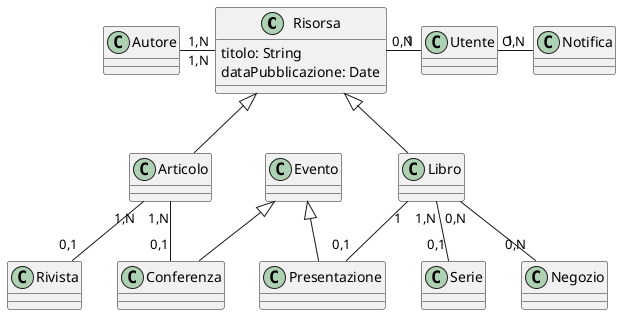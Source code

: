 @startuml
class Risorsa{
    titolo: String
    dataPubblicazione: Date
    

}

class Articolo extends Risorsa
class Libro extends Risorsa
class Autore
class Evento
class Presentazione extends Evento
class Conferenza extends Evento
class Rivista
class Serie
class Negozio

class Utente
class Notifica

Risorsa "1,N"-left-"1,N" Autore
Articolo "1,N"--"0,1" Rivista
Articolo "1,N"--"0,1" Conferenza
Libro "1"--"0,1" Presentazione
Libro "1,N"--"0,1" Serie
Libro "0,N"--"0,N" Negozio
Risorsa "0,N"-right-"1" Utente
Utente "1"-right-"O,N" Notifica



@enduml